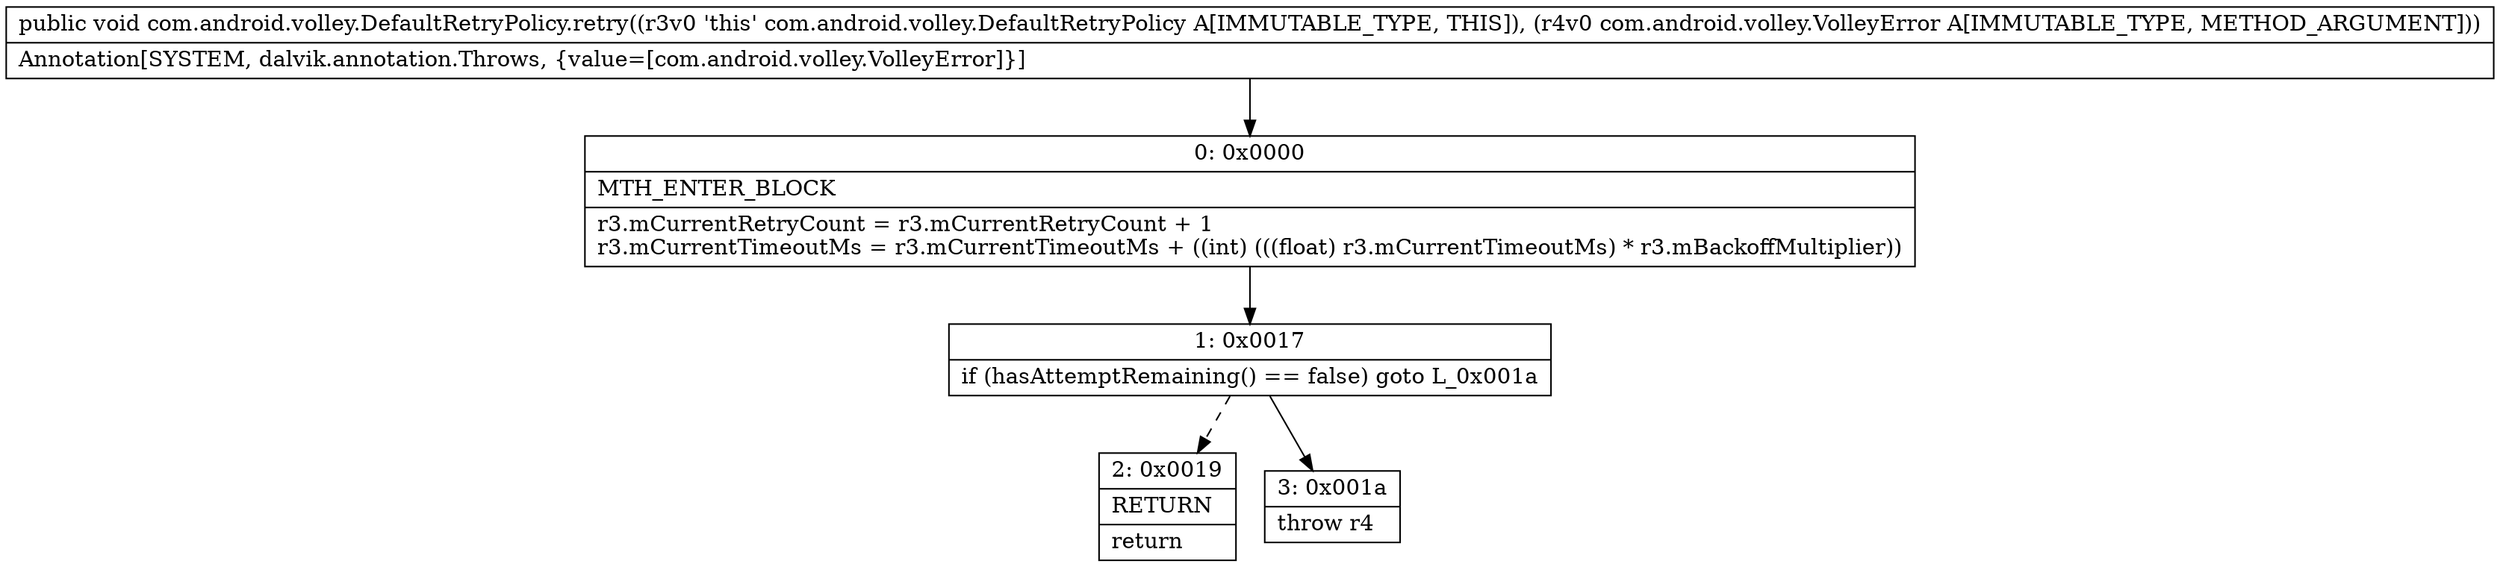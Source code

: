 digraph "CFG forcom.android.volley.DefaultRetryPolicy.retry(Lcom\/android\/volley\/VolleyError;)V" {
Node_0 [shape=record,label="{0\:\ 0x0000|MTH_ENTER_BLOCK\l|r3.mCurrentRetryCount = r3.mCurrentRetryCount + 1\lr3.mCurrentTimeoutMs = r3.mCurrentTimeoutMs + ((int) (((float) r3.mCurrentTimeoutMs) * r3.mBackoffMultiplier))\l}"];
Node_1 [shape=record,label="{1\:\ 0x0017|if (hasAttemptRemaining() == false) goto L_0x001a\l}"];
Node_2 [shape=record,label="{2\:\ 0x0019|RETURN\l|return\l}"];
Node_3 [shape=record,label="{3\:\ 0x001a|throw r4\l}"];
MethodNode[shape=record,label="{public void com.android.volley.DefaultRetryPolicy.retry((r3v0 'this' com.android.volley.DefaultRetryPolicy A[IMMUTABLE_TYPE, THIS]), (r4v0 com.android.volley.VolleyError A[IMMUTABLE_TYPE, METHOD_ARGUMENT]))  | Annotation[SYSTEM, dalvik.annotation.Throws, \{value=[com.android.volley.VolleyError]\}]\l}"];
MethodNode -> Node_0;
Node_0 -> Node_1;
Node_1 -> Node_2[style=dashed];
Node_1 -> Node_3;
}

